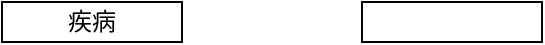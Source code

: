 <mxfile version="15.2.9" type="github">
  <diagram id="rdcxbeQPXJBi-1US10Wj" name="Page-1">
    <mxGraphModel dx="1422" dy="705" grid="1" gridSize="10" guides="1" tooltips="1" connect="1" arrows="1" fold="1" page="1" pageScale="1" pageWidth="827" pageHeight="1169" math="0" shadow="0">
      <root>
        <mxCell id="0" />
        <mxCell id="1" parent="0" />
        <mxCell id="RzvoCI_BBaKcWjOHwhh5-1" value="疾病" style="rounded=0;whiteSpace=wrap;html=1;" vertex="1" parent="1">
          <mxGeometry x="50" y="50" width="90" height="20" as="geometry" />
        </mxCell>
        <mxCell id="RzvoCI_BBaKcWjOHwhh5-2" value="" style="rounded=0;whiteSpace=wrap;html=1;" vertex="1" parent="1">
          <mxGeometry x="230" y="50" width="90" height="20" as="geometry" />
        </mxCell>
      </root>
    </mxGraphModel>
  </diagram>
</mxfile>
